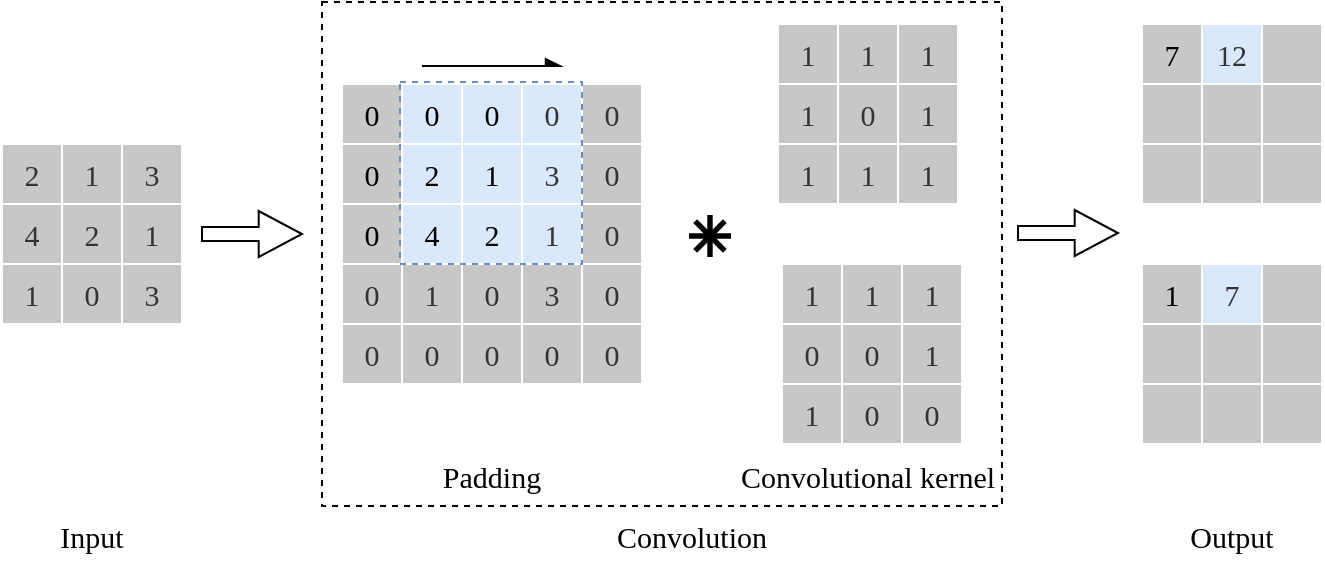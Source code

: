 <mxfile version="26.0.14">
  <diagram name="第 1 页" id="dgMoX-AULky6V-c0y0NT">
    <mxGraphModel dx="823" dy="549" grid="1" gridSize="10" guides="1" tooltips="1" connect="1" arrows="1" fold="1" page="1" pageScale="1" pageWidth="827" pageHeight="1169" math="0" shadow="0">
      <root>
        <mxCell id="0" />
        <mxCell id="1" parent="0" />
        <mxCell id="dNG3z3Cix5I7D_2Fr7Sm-19" value="" style="rounded=0;whiteSpace=wrap;html=1;fillColor=none;dashed=1;" vertex="1" parent="1">
          <mxGeometry x="220" y="18" width="340" height="252" as="geometry" />
        </mxCell>
        <mxCell id="99AfDLn0tlyLMIZODvCi-14" value="2" style="whiteSpace=wrap;html=1;aspect=fixed;fillColor=#C7C7C7;fontColor=#333333;strokeColor=#FFFFFF;fontSize=15;fontFamily=Times New Roman;" parent="1" vertex="1">
          <mxGeometry x="60" y="89" width="30" height="30" as="geometry" />
        </mxCell>
        <mxCell id="99AfDLn0tlyLMIZODvCi-15" value="1" style="whiteSpace=wrap;html=1;aspect=fixed;fillColor=#C7C7C7;fontColor=#333333;strokeColor=#FFFFFF;fontSize=15;fontFamily=Times New Roman;" parent="1" vertex="1">
          <mxGeometry x="90" y="89" width="30" height="30" as="geometry" />
        </mxCell>
        <mxCell id="99AfDLn0tlyLMIZODvCi-16" value="3" style="whiteSpace=wrap;html=1;aspect=fixed;fillColor=#C7C7C7;fontColor=#333333;strokeColor=#FFFFFF;fontSize=15;fontFamily=Times New Roman;" parent="1" vertex="1">
          <mxGeometry x="120" y="89" width="30" height="30" as="geometry" />
        </mxCell>
        <mxCell id="99AfDLn0tlyLMIZODvCi-18" value="4" style="whiteSpace=wrap;html=1;aspect=fixed;fillColor=#C7C7C7;fontColor=#333333;strokeColor=#FFFFFF;fontSize=15;fontFamily=Times New Roman;" parent="1" vertex="1">
          <mxGeometry x="60" y="119" width="30" height="30" as="geometry" />
        </mxCell>
        <mxCell id="99AfDLn0tlyLMIZODvCi-19" value="2" style="whiteSpace=wrap;html=1;aspect=fixed;fillColor=#C7C7C7;fontColor=#333333;strokeColor=#FFFFFF;fontSize=15;fontFamily=Times New Roman;" parent="1" vertex="1">
          <mxGeometry x="90" y="119" width="30" height="30" as="geometry" />
        </mxCell>
        <mxCell id="99AfDLn0tlyLMIZODvCi-20" value="1" style="whiteSpace=wrap;html=1;aspect=fixed;fillColor=#C7C7C7;fontColor=#333333;strokeColor=#FFFFFF;fontSize=15;fontFamily=Times New Roman;" parent="1" vertex="1">
          <mxGeometry x="120" y="119" width="30" height="30" as="geometry" />
        </mxCell>
        <mxCell id="99AfDLn0tlyLMIZODvCi-22" value="1" style="whiteSpace=wrap;html=1;aspect=fixed;fillColor=#C7C7C7;fontColor=#333333;strokeColor=#FFFFFF;fontSize=15;fontFamily=Times New Roman;" parent="1" vertex="1">
          <mxGeometry x="60" y="149" width="30" height="30" as="geometry" />
        </mxCell>
        <mxCell id="99AfDLn0tlyLMIZODvCi-23" value="0" style="whiteSpace=wrap;html=1;aspect=fixed;fillColor=#C7C7C7;fontColor=#333333;strokeColor=#FFFFFF;fontSize=15;fontFamily=Times New Roman;" parent="1" vertex="1">
          <mxGeometry x="90" y="149" width="30" height="30" as="geometry" />
        </mxCell>
        <mxCell id="99AfDLn0tlyLMIZODvCi-24" value="3" style="whiteSpace=wrap;html=1;aspect=fixed;fillColor=#C7C7C7;fontColor=#333333;strokeColor=#FFFFFF;fontSize=15;fontFamily=Times New Roman;" parent="1" vertex="1">
          <mxGeometry x="120" y="149" width="30" height="30" as="geometry" />
        </mxCell>
        <mxCell id="99AfDLn0tlyLMIZODvCi-30" value="0" style="whiteSpace=wrap;html=1;aspect=fixed;fillColor=#C7C7C7;strokeColor=#FFFFFF;fontSize=15;fontFamily=Times New Roman;" parent="1" vertex="1">
          <mxGeometry x="230" y="59" width="30" height="30" as="geometry" />
        </mxCell>
        <mxCell id="99AfDLn0tlyLMIZODvCi-31" value="0" style="whiteSpace=wrap;html=1;aspect=fixed;fillColor=#dae8fc;strokeColor=#FFFFFF;fontSize=15;fontFamily=Times New Roman;" parent="1" vertex="1">
          <mxGeometry x="260" y="59" width="30" height="30" as="geometry" />
        </mxCell>
        <mxCell id="99AfDLn0tlyLMIZODvCi-32" value="0" style="whiteSpace=wrap;html=1;aspect=fixed;fillColor=#dae8fc;strokeColor=#FFFFFF;fontSize=15;fontFamily=Times New Roman;" parent="1" vertex="1">
          <mxGeometry x="290" y="59" width="30" height="30" as="geometry" />
        </mxCell>
        <mxCell id="99AfDLn0tlyLMIZODvCi-33" value="0" style="whiteSpace=wrap;html=1;aspect=fixed;fillColor=#C7C7C7;strokeColor=#FFFFFF;fontSize=15;fontFamily=Times New Roman;" parent="1" vertex="1">
          <mxGeometry x="230" y="89" width="30" height="30" as="geometry" />
        </mxCell>
        <mxCell id="99AfDLn0tlyLMIZODvCi-34" value="2" style="whiteSpace=wrap;html=1;aspect=fixed;fillColor=#dae8fc;strokeColor=#FFFFFF;fontSize=15;fontFamily=Times New Roman;" parent="1" vertex="1">
          <mxGeometry x="260" y="89" width="30" height="30" as="geometry" />
        </mxCell>
        <mxCell id="99AfDLn0tlyLMIZODvCi-35" value="1" style="whiteSpace=wrap;html=1;aspect=fixed;fillColor=#dae8fc;strokeColor=#FFFFFF;fontSize=15;fontFamily=Times New Roman;" parent="1" vertex="1">
          <mxGeometry x="290" y="89" width="30" height="30" as="geometry" />
        </mxCell>
        <mxCell id="99AfDLn0tlyLMIZODvCi-36" value="0" style="whiteSpace=wrap;html=1;aspect=fixed;fillColor=#C7C7C7;strokeColor=#FFFFFF;fontSize=15;fontFamily=Times New Roman;" parent="1" vertex="1">
          <mxGeometry x="230" y="119" width="30" height="30" as="geometry" />
        </mxCell>
        <mxCell id="99AfDLn0tlyLMIZODvCi-37" value="4" style="whiteSpace=wrap;html=1;aspect=fixed;fillColor=#dae8fc;strokeColor=#FFFFFF;fontSize=15;fontFamily=Times New Roman;" parent="1" vertex="1">
          <mxGeometry x="260" y="119" width="30" height="30" as="geometry" />
        </mxCell>
        <mxCell id="99AfDLn0tlyLMIZODvCi-38" value="2" style="whiteSpace=wrap;html=1;aspect=fixed;fillColor=#dae8fc;strokeColor=#FFFFFF;fontSize=15;fontFamily=Times New Roman;" parent="1" vertex="1">
          <mxGeometry x="290" y="119" width="30" height="30" as="geometry" />
        </mxCell>
        <mxCell id="99AfDLn0tlyLMIZODvCi-39" value="0" style="whiteSpace=wrap;html=1;aspect=fixed;fillColor=#DAE8FC;fontColor=#333333;strokeColor=#FFFFFF;fontSize=15;fontFamily=Times New Roman;" parent="1" vertex="1">
          <mxGeometry x="320" y="59" width="30" height="30" as="geometry" />
        </mxCell>
        <mxCell id="99AfDLn0tlyLMIZODvCi-40" value="1" style="whiteSpace=wrap;html=1;aspect=fixed;fillColor=#C7C7C7;fontColor=#333333;strokeColor=#FFFFFF;fontSize=15;fontFamily=Times New Roman;" parent="1" vertex="1">
          <mxGeometry x="320" y="89" width="30" height="30" as="geometry" />
        </mxCell>
        <mxCell id="99AfDLn0tlyLMIZODvCi-41" value="3" style="whiteSpace=wrap;html=1;aspect=fixed;fillColor=#DAE8FC;fontColor=#333333;strokeColor=#FFFFFF;fontSize=15;fontFamily=Times New Roman;" parent="1" vertex="1">
          <mxGeometry x="320" y="89" width="30" height="30" as="geometry" />
        </mxCell>
        <mxCell id="99AfDLn0tlyLMIZODvCi-42" value="1" style="whiteSpace=wrap;html=1;aspect=fixed;fillColor=#DAE8FC;fontColor=#333333;strokeColor=#FFFFFF;fontSize=15;fontFamily=Times New Roman;" parent="1" vertex="1">
          <mxGeometry x="320" y="119" width="30" height="30" as="geometry" />
        </mxCell>
        <mxCell id="99AfDLn0tlyLMIZODvCi-43" value="0" style="whiteSpace=wrap;html=1;aspect=fixed;fillColor=#C7C7C7;fontColor=#333333;strokeColor=#FFFFFF;fontSize=15;fontFamily=Times New Roman;" parent="1" vertex="1">
          <mxGeometry x="230" y="149" width="30" height="30" as="geometry" />
        </mxCell>
        <mxCell id="99AfDLn0tlyLMIZODvCi-44" value="1" style="whiteSpace=wrap;html=1;aspect=fixed;fillColor=#C7C7C7;fontColor=#333333;strokeColor=#FFFFFF;fontSize=15;fontFamily=Times New Roman;" parent="1" vertex="1">
          <mxGeometry x="260" y="149" width="30" height="30" as="geometry" />
        </mxCell>
        <mxCell id="99AfDLn0tlyLMIZODvCi-45" value="0" style="whiteSpace=wrap;html=1;aspect=fixed;fillColor=#C7C7C7;fontColor=#333333;strokeColor=#FFFFFF;fontSize=15;fontFamily=Times New Roman;" parent="1" vertex="1">
          <mxGeometry x="290" y="149" width="30" height="30" as="geometry" />
        </mxCell>
        <mxCell id="99AfDLn0tlyLMIZODvCi-46" value="3" style="whiteSpace=wrap;html=1;aspect=fixed;fillColor=#C7C7C7;fontColor=#333333;strokeColor=#FFFFFF;fontSize=15;fontFamily=Times New Roman;" parent="1" vertex="1">
          <mxGeometry x="320" y="149" width="30" height="30" as="geometry" />
        </mxCell>
        <mxCell id="99AfDLn0tlyLMIZODvCi-47" value="0" style="whiteSpace=wrap;html=1;aspect=fixed;fillColor=#C7C7C7;fontColor=#333333;strokeColor=#FFFFFF;fontSize=15;fontFamily=Times New Roman;" parent="1" vertex="1">
          <mxGeometry x="350" y="59" width="30" height="30" as="geometry" />
        </mxCell>
        <mxCell id="99AfDLn0tlyLMIZODvCi-48" value="0" style="whiteSpace=wrap;html=1;aspect=fixed;fillColor=#C7C7C7;fontColor=#333333;strokeColor=#FFFFFF;fontSize=15;fontFamily=Times New Roman;" parent="1" vertex="1">
          <mxGeometry x="350" y="89" width="30" height="30" as="geometry" />
        </mxCell>
        <mxCell id="99AfDLn0tlyLMIZODvCi-49" value="0" style="whiteSpace=wrap;html=1;aspect=fixed;fillColor=#C7C7C7;fontColor=#333333;strokeColor=#FFFFFF;fontSize=15;fontFamily=Times New Roman;" parent="1" vertex="1">
          <mxGeometry x="350" y="119" width="30" height="30" as="geometry" />
        </mxCell>
        <mxCell id="99AfDLn0tlyLMIZODvCi-50" value="0" style="whiteSpace=wrap;html=1;aspect=fixed;fillColor=#C7C7C7;fontColor=#333333;strokeColor=#FFFFFF;fontSize=15;fontFamily=Times New Roman;" parent="1" vertex="1">
          <mxGeometry x="350" y="149" width="30" height="30" as="geometry" />
        </mxCell>
        <mxCell id="99AfDLn0tlyLMIZODvCi-51" value="0" style="whiteSpace=wrap;html=1;aspect=fixed;fillColor=#C7C7C7;fontColor=#333333;strokeColor=#FFFFFF;fontSize=15;fontFamily=Times New Roman;" parent="1" vertex="1">
          <mxGeometry x="230" y="179" width="30" height="30" as="geometry" />
        </mxCell>
        <mxCell id="99AfDLn0tlyLMIZODvCi-52" value="0" style="whiteSpace=wrap;html=1;aspect=fixed;fillColor=#C7C7C7;fontColor=#333333;strokeColor=#FFFFFF;fontSize=15;fontFamily=Times New Roman;" parent="1" vertex="1">
          <mxGeometry x="260" y="179" width="30" height="30" as="geometry" />
        </mxCell>
        <mxCell id="99AfDLn0tlyLMIZODvCi-53" value="0" style="whiteSpace=wrap;html=1;aspect=fixed;fillColor=#C7C7C7;fontColor=#333333;strokeColor=#FFFFFF;fontSize=15;fontFamily=Times New Roman;" parent="1" vertex="1">
          <mxGeometry x="290" y="179" width="30" height="30" as="geometry" />
        </mxCell>
        <mxCell id="99AfDLn0tlyLMIZODvCi-54" value="0" style="whiteSpace=wrap;html=1;aspect=fixed;fillColor=#C7C7C7;fontColor=#333333;strokeColor=#FFFFFF;fontSize=15;fontFamily=Times New Roman;" parent="1" vertex="1">
          <mxGeometry x="320" y="179" width="30" height="30" as="geometry" />
        </mxCell>
        <mxCell id="99AfDLn0tlyLMIZODvCi-55" value="0" style="whiteSpace=wrap;html=1;aspect=fixed;fillColor=#C7C7C7;fontColor=#333333;strokeColor=#FFFFFF;fontSize=15;fontFamily=Times New Roman;" parent="1" vertex="1">
          <mxGeometry x="350" y="179" width="30" height="30" as="geometry" />
        </mxCell>
        <mxCell id="99AfDLn0tlyLMIZODvCi-56" value="" style="shape=cross;whiteSpace=wrap;html=1;aspect=fixed;fillColor=#000000;rotation=45;size=0.086;fontSize=15;fontFamily=Times New Roman;" parent="1" vertex="1">
          <mxGeometry x="404" y="125" width="20" height="20" as="geometry" />
        </mxCell>
        <mxCell id="99AfDLn0tlyLMIZODvCi-57" value="1" style="whiteSpace=wrap;html=1;aspect=fixed;fillColor=#C7C7C7;fontColor=#333333;strokeColor=#FFFFFF;fontSize=15;fontFamily=Times New Roman;" parent="1" vertex="1">
          <mxGeometry x="448" y="29" width="30" height="30" as="geometry" />
        </mxCell>
        <mxCell id="99AfDLn0tlyLMIZODvCi-58" value="1" style="whiteSpace=wrap;html=1;aspect=fixed;fillColor=#C7C7C7;fontColor=#333333;strokeColor=#FFFFFF;fontSize=15;fontFamily=Times New Roman;" parent="1" vertex="1">
          <mxGeometry x="478" y="29" width="30" height="30" as="geometry" />
        </mxCell>
        <mxCell id="99AfDLn0tlyLMIZODvCi-59" value="1" style="whiteSpace=wrap;html=1;aspect=fixed;fillColor=#C7C7C7;fontColor=#333333;strokeColor=#FFFFFF;fontSize=15;fontFamily=Times New Roman;" parent="1" vertex="1">
          <mxGeometry x="508" y="29" width="30" height="30" as="geometry" />
        </mxCell>
        <mxCell id="99AfDLn0tlyLMIZODvCi-60" value="1" style="whiteSpace=wrap;html=1;aspect=fixed;fillColor=#C7C7C7;fontColor=#333333;strokeColor=#FFFFFF;fontSize=15;fontFamily=Times New Roman;" parent="1" vertex="1">
          <mxGeometry x="448" y="59" width="30" height="30" as="geometry" />
        </mxCell>
        <mxCell id="99AfDLn0tlyLMIZODvCi-61" value="0" style="whiteSpace=wrap;html=1;aspect=fixed;fillColor=#C7C7C7;fontColor=#333333;strokeColor=#FFFFFF;fontSize=15;fontFamily=Times New Roman;" parent="1" vertex="1">
          <mxGeometry x="478" y="59" width="30" height="30" as="geometry" />
        </mxCell>
        <mxCell id="99AfDLn0tlyLMIZODvCi-62" value="1" style="whiteSpace=wrap;html=1;aspect=fixed;fillColor=#C7C7C7;fontColor=#333333;strokeColor=#FFFFFF;fontSize=15;fontFamily=Times New Roman;" parent="1" vertex="1">
          <mxGeometry x="508" y="59" width="30" height="30" as="geometry" />
        </mxCell>
        <mxCell id="99AfDLn0tlyLMIZODvCi-63" value="1" style="whiteSpace=wrap;html=1;aspect=fixed;fillColor=#C7C7C7;fontColor=#333333;strokeColor=#FFFFFF;fontSize=15;fontFamily=Times New Roman;" parent="1" vertex="1">
          <mxGeometry x="448" y="89" width="30" height="30" as="geometry" />
        </mxCell>
        <mxCell id="99AfDLn0tlyLMIZODvCi-64" value="1" style="whiteSpace=wrap;html=1;aspect=fixed;fillColor=#C7C7C7;fontColor=#333333;strokeColor=#FFFFFF;fontSize=15;fontFamily=Times New Roman;" parent="1" vertex="1">
          <mxGeometry x="478" y="89" width="30" height="30" as="geometry" />
        </mxCell>
        <mxCell id="99AfDLn0tlyLMIZODvCi-65" value="1" style="whiteSpace=wrap;html=1;aspect=fixed;fillColor=#C7C7C7;fontColor=#333333;strokeColor=#FFFFFF;fontSize=15;fontFamily=Times New Roman;" parent="1" vertex="1">
          <mxGeometry x="508" y="89" width="30" height="30" as="geometry" />
        </mxCell>
        <mxCell id="99AfDLn0tlyLMIZODvCi-66" value="7" style="whiteSpace=wrap;html=1;aspect=fixed;fillColor=#C7C7C7;strokeColor=#FFFFFF;fontSize=15;fontFamily=Times New Roman;" parent="1" vertex="1">
          <mxGeometry x="630" y="29" width="30" height="30" as="geometry" />
        </mxCell>
        <mxCell id="99AfDLn0tlyLMIZODvCi-67" value="12" style="whiteSpace=wrap;html=1;aspect=fixed;fillColor=#DAE8FC;fontColor=#333333;strokeColor=#FFFFFF;fontSize=15;fontFamily=Times New Roman;" parent="1" vertex="1">
          <mxGeometry x="660" y="29" width="30" height="30" as="geometry" />
        </mxCell>
        <mxCell id="99AfDLn0tlyLMIZODvCi-68" value="" style="whiteSpace=wrap;html=1;aspect=fixed;fillColor=#C7C7C7;fontColor=#333333;strokeColor=#FFFFFF;fontSize=15;fontFamily=Times New Roman;" parent="1" vertex="1">
          <mxGeometry x="690" y="29" width="30" height="30" as="geometry" />
        </mxCell>
        <mxCell id="99AfDLn0tlyLMIZODvCi-69" value="" style="whiteSpace=wrap;html=1;aspect=fixed;fillColor=#C7C7C7;fontColor=#333333;strokeColor=#FFFFFF;fontSize=15;fontFamily=Times New Roman;" parent="1" vertex="1">
          <mxGeometry x="630" y="59" width="30" height="30" as="geometry" />
        </mxCell>
        <mxCell id="99AfDLn0tlyLMIZODvCi-70" value="" style="whiteSpace=wrap;html=1;aspect=fixed;fillColor=#C7C7C7;fontColor=#333333;strokeColor=#FFFFFF;fontSize=15;fontFamily=Times New Roman;" parent="1" vertex="1">
          <mxGeometry x="660" y="59" width="30" height="30" as="geometry" />
        </mxCell>
        <mxCell id="99AfDLn0tlyLMIZODvCi-71" value="" style="whiteSpace=wrap;html=1;aspect=fixed;fillColor=#C7C7C7;fontColor=#333333;strokeColor=#FFFFFF;fontSize=15;fontFamily=Times New Roman;" parent="1" vertex="1">
          <mxGeometry x="690" y="59" width="30" height="30" as="geometry" />
        </mxCell>
        <mxCell id="99AfDLn0tlyLMIZODvCi-72" value="" style="whiteSpace=wrap;html=1;aspect=fixed;fillColor=#C7C7C7;fontColor=#333333;strokeColor=#FFFFFF;fontSize=15;fontFamily=Times New Roman;" parent="1" vertex="1">
          <mxGeometry x="630" y="89" width="30" height="30" as="geometry" />
        </mxCell>
        <mxCell id="99AfDLn0tlyLMIZODvCi-73" value="" style="whiteSpace=wrap;html=1;aspect=fixed;fillColor=#C7C7C7;fontColor=#333333;strokeColor=#FFFFFF;fontSize=15;fontFamily=Times New Roman;" parent="1" vertex="1">
          <mxGeometry x="660" y="89" width="30" height="30" as="geometry" />
        </mxCell>
        <mxCell id="99AfDLn0tlyLMIZODvCi-74" value="" style="whiteSpace=wrap;html=1;aspect=fixed;fillColor=#C7C7C7;fontColor=#333333;strokeColor=#FFFFFF;fontSize=15;fontFamily=Times New Roman;" parent="1" vertex="1">
          <mxGeometry x="690" y="89" width="30" height="30" as="geometry" />
        </mxCell>
        <mxCell id="99AfDLn0tlyLMIZODvCi-76" value="" style="shape=cross;whiteSpace=wrap;html=1;aspect=fixed;fillColor=#000000;size=0.085;fontSize=15;fontFamily=Times New Roman;" parent="1" vertex="1">
          <mxGeometry x="404" y="125" width="20" height="20" as="geometry" />
        </mxCell>
        <mxCell id="99AfDLn0tlyLMIZODvCi-77" value="" style="shape=singleArrow;whiteSpace=wrap;html=1;arrowWidth=0.299;arrowSize=0.433;fontSize=15;fontFamily=Times New Roman;" parent="1" vertex="1">
          <mxGeometry x="160" y="122.5" width="50" height="23" as="geometry" />
        </mxCell>
        <mxCell id="99AfDLn0tlyLMIZODvCi-79" value="" style="shape=singleArrow;whiteSpace=wrap;html=1;arrowWidth=0.299;arrowSize=0.433;fontSize=15;fontFamily=Times New Roman;" parent="1" vertex="1">
          <mxGeometry x="568" y="122" width="50" height="23" as="geometry" />
        </mxCell>
        <mxCell id="99AfDLn0tlyLMIZODvCi-80" value="" style="endArrow=async;html=1;rounded=0;endFill=1;fontSize=15;fontFamily=Times New Roman;" parent="1" edge="1">
          <mxGeometry width="50" height="50" relative="1" as="geometry">
            <mxPoint x="270" y="50" as="sourcePoint" />
            <mxPoint x="340" y="50" as="targetPoint" />
          </mxGeometry>
        </mxCell>
        <mxCell id="99AfDLn0tlyLMIZODvCi-75" value="" style="rounded=0;whiteSpace=wrap;html=1;fillColor=none;strokeColor=#6C8EBF;dashed=1;fontSize=15;fontFamily=Times New Roman;" parent="1" vertex="1">
          <mxGeometry x="259" y="58" width="91" height="91" as="geometry" />
        </mxCell>
        <mxCell id="99AfDLn0tlyLMIZODvCi-83" value="Input" style="text;html=1;align=center;verticalAlign=middle;whiteSpace=wrap;rounded=0;fontSize=15;fontFamily=Times New Roman;" parent="1" vertex="1">
          <mxGeometry x="75" y="270" width="60" height="30" as="geometry" />
        </mxCell>
        <mxCell id="99AfDLn0tlyLMIZODvCi-84" value="Output" style="text;html=1;align=center;verticalAlign=middle;whiteSpace=wrap;rounded=0;fontSize=15;fontFamily=Times New Roman;" parent="1" vertex="1">
          <mxGeometry x="645" y="270" width="60" height="30" as="geometry" />
        </mxCell>
        <mxCell id="99AfDLn0tlyLMIZODvCi-86" value="Convolution" style="text;html=1;align=center;verticalAlign=middle;whiteSpace=wrap;rounded=0;fontSize=15;fontFamily=Times New Roman;" parent="1" vertex="1">
          <mxGeometry x="340" y="270" width="130" height="30" as="geometry" />
        </mxCell>
        <mxCell id="99AfDLn0tlyLMIZODvCi-89" value="Convolutional kernel" style="text;html=1;align=center;verticalAlign=middle;whiteSpace=wrap;rounded=0;fontSize=15;fontFamily=Times New Roman;" parent="1" vertex="1">
          <mxGeometry x="425.25" y="240" width="135.5" height="30" as="geometry" />
        </mxCell>
        <mxCell id="99AfDLn0tlyLMIZODvCi-91" value="Padding" style="text;html=1;align=center;verticalAlign=middle;whiteSpace=wrap;rounded=0;fontSize=15;fontFamily=Times New Roman;" parent="1" vertex="1">
          <mxGeometry x="275" y="240" width="60" height="30" as="geometry" />
        </mxCell>
        <mxCell id="dNG3z3Cix5I7D_2Fr7Sm-1" value="1" style="whiteSpace=wrap;html=1;aspect=fixed;fillColor=#C7C7C7;fontColor=#333333;strokeColor=#FFFFFF;fontSize=15;fontFamily=Times New Roman;" vertex="1" parent="1">
          <mxGeometry x="450" y="149" width="30" height="30" as="geometry" />
        </mxCell>
        <mxCell id="dNG3z3Cix5I7D_2Fr7Sm-2" value="1" style="whiteSpace=wrap;html=1;aspect=fixed;fillColor=#C7C7C7;fontColor=#333333;strokeColor=#FFFFFF;fontSize=15;fontFamily=Times New Roman;" vertex="1" parent="1">
          <mxGeometry x="480" y="149" width="30" height="30" as="geometry" />
        </mxCell>
        <mxCell id="dNG3z3Cix5I7D_2Fr7Sm-3" value="1" style="whiteSpace=wrap;html=1;aspect=fixed;fillColor=#C7C7C7;fontColor=#333333;strokeColor=#FFFFFF;fontSize=15;fontFamily=Times New Roman;" vertex="1" parent="1">
          <mxGeometry x="510" y="149" width="30" height="30" as="geometry" />
        </mxCell>
        <mxCell id="dNG3z3Cix5I7D_2Fr7Sm-4" value="0" style="whiteSpace=wrap;html=1;aspect=fixed;fillColor=#C7C7C7;fontColor=#333333;strokeColor=#FFFFFF;fontSize=15;fontFamily=Times New Roman;" vertex="1" parent="1">
          <mxGeometry x="450" y="179" width="30" height="30" as="geometry" />
        </mxCell>
        <mxCell id="dNG3z3Cix5I7D_2Fr7Sm-5" value="0" style="whiteSpace=wrap;html=1;aspect=fixed;fillColor=#C7C7C7;fontColor=#333333;strokeColor=#FFFFFF;fontSize=15;fontFamily=Times New Roman;" vertex="1" parent="1">
          <mxGeometry x="480" y="179" width="30" height="30" as="geometry" />
        </mxCell>
        <mxCell id="dNG3z3Cix5I7D_2Fr7Sm-6" value="1" style="whiteSpace=wrap;html=1;aspect=fixed;fillColor=#C7C7C7;fontColor=#333333;strokeColor=#FFFFFF;fontSize=15;fontFamily=Times New Roman;" vertex="1" parent="1">
          <mxGeometry x="510" y="179" width="30" height="30" as="geometry" />
        </mxCell>
        <mxCell id="dNG3z3Cix5I7D_2Fr7Sm-7" value="1" style="whiteSpace=wrap;html=1;aspect=fixed;fillColor=#C7C7C7;fontColor=#333333;strokeColor=#FFFFFF;fontSize=15;fontFamily=Times New Roman;" vertex="1" parent="1">
          <mxGeometry x="450" y="209" width="30" height="30" as="geometry" />
        </mxCell>
        <mxCell id="dNG3z3Cix5I7D_2Fr7Sm-8" value="0" style="whiteSpace=wrap;html=1;aspect=fixed;fillColor=#C7C7C7;fontColor=#333333;strokeColor=#FFFFFF;fontSize=15;fontFamily=Times New Roman;" vertex="1" parent="1">
          <mxGeometry x="480" y="209" width="30" height="30" as="geometry" />
        </mxCell>
        <mxCell id="dNG3z3Cix5I7D_2Fr7Sm-9" value="0" style="whiteSpace=wrap;html=1;aspect=fixed;fillColor=#C7C7C7;fontColor=#333333;strokeColor=#FFFFFF;fontSize=15;fontFamily=Times New Roman;" vertex="1" parent="1">
          <mxGeometry x="510" y="209" width="30" height="30" as="geometry" />
        </mxCell>
        <mxCell id="dNG3z3Cix5I7D_2Fr7Sm-10" value="1" style="whiteSpace=wrap;html=1;aspect=fixed;fillColor=#C7C7C7;strokeColor=#FFFFFF;fontSize=15;fontFamily=Times New Roman;" vertex="1" parent="1">
          <mxGeometry x="630" y="149" width="30" height="30" as="geometry" />
        </mxCell>
        <mxCell id="dNG3z3Cix5I7D_2Fr7Sm-11" value="7" style="whiteSpace=wrap;html=1;aspect=fixed;fillColor=#DAE8FC;fontColor=#333333;strokeColor=#FFFFFF;fontSize=15;fontFamily=Times New Roman;" vertex="1" parent="1">
          <mxGeometry x="660" y="149" width="30" height="30" as="geometry" />
        </mxCell>
        <mxCell id="dNG3z3Cix5I7D_2Fr7Sm-12" value="" style="whiteSpace=wrap;html=1;aspect=fixed;fillColor=#C7C7C7;fontColor=#333333;strokeColor=#FFFFFF;fontSize=15;fontFamily=Times New Roman;" vertex="1" parent="1">
          <mxGeometry x="690" y="149" width="30" height="30" as="geometry" />
        </mxCell>
        <mxCell id="dNG3z3Cix5I7D_2Fr7Sm-13" value="" style="whiteSpace=wrap;html=1;aspect=fixed;fillColor=#C7C7C7;fontColor=#333333;strokeColor=#FFFFFF;fontSize=15;fontFamily=Times New Roman;" vertex="1" parent="1">
          <mxGeometry x="630" y="179" width="30" height="30" as="geometry" />
        </mxCell>
        <mxCell id="dNG3z3Cix5I7D_2Fr7Sm-14" value="" style="whiteSpace=wrap;html=1;aspect=fixed;fillColor=#C7C7C7;fontColor=#333333;strokeColor=#FFFFFF;fontSize=15;fontFamily=Times New Roman;" vertex="1" parent="1">
          <mxGeometry x="660" y="179" width="30" height="30" as="geometry" />
        </mxCell>
        <mxCell id="dNG3z3Cix5I7D_2Fr7Sm-15" value="" style="whiteSpace=wrap;html=1;aspect=fixed;fillColor=#C7C7C7;fontColor=#333333;strokeColor=#FFFFFF;fontSize=15;fontFamily=Times New Roman;" vertex="1" parent="1">
          <mxGeometry x="690" y="179" width="30" height="30" as="geometry" />
        </mxCell>
        <mxCell id="dNG3z3Cix5I7D_2Fr7Sm-16" value="" style="whiteSpace=wrap;html=1;aspect=fixed;fillColor=#C7C7C7;fontColor=#333333;strokeColor=#FFFFFF;fontSize=15;fontFamily=Times New Roman;" vertex="1" parent="1">
          <mxGeometry x="630" y="209" width="30" height="30" as="geometry" />
        </mxCell>
        <mxCell id="dNG3z3Cix5I7D_2Fr7Sm-17" value="" style="whiteSpace=wrap;html=1;aspect=fixed;fillColor=#C7C7C7;fontColor=#333333;strokeColor=#FFFFFF;fontSize=15;fontFamily=Times New Roman;" vertex="1" parent="1">
          <mxGeometry x="660" y="209" width="30" height="30" as="geometry" />
        </mxCell>
        <mxCell id="dNG3z3Cix5I7D_2Fr7Sm-18" value="" style="whiteSpace=wrap;html=1;aspect=fixed;fillColor=#C7C7C7;fontColor=#333333;strokeColor=#FFFFFF;fontSize=15;fontFamily=Times New Roman;" vertex="1" parent="1">
          <mxGeometry x="690" y="209" width="30" height="30" as="geometry" />
        </mxCell>
      </root>
    </mxGraphModel>
  </diagram>
</mxfile>
